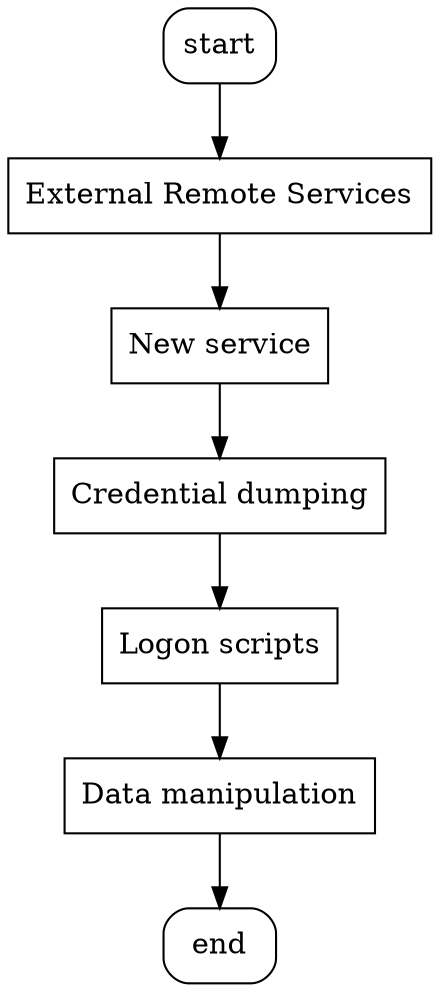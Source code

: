 digraph more246 {
	// nodes
	1[label="start",shape=box,style=rounded];
	2[label="External Remote Services",shape=box];
		//P1;S1//
	3[label="New service",shape=box];
		//P2;S2
		//P1=>P2//
	4[label="Credential dumping",shape=box];
		//P3
		//P2=>P3//
	5[label="Logon scripts",shape=box];
		//P4;F1
		//P3=>P4//
	6[label="Data manipulation",shape=box];
		//P5;F2
		//P4=>P5;P5->F2//
	7[label="end",shape=box,style=rounded];

	// edges
	1->2->3->4->5->6->7
}
